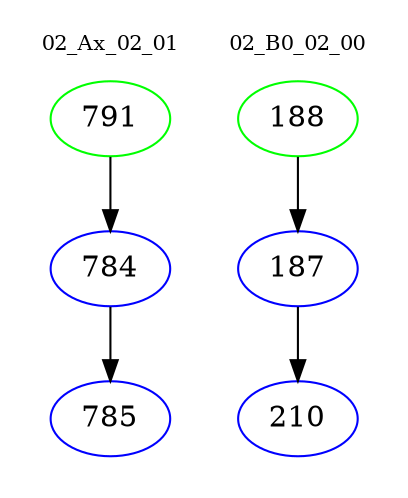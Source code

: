 digraph{
subgraph cluster_0 {
color = white
label = "02_Ax_02_01";
fontsize=10;
T0_791 [label="791", color="green"]
T0_791 -> T0_784 [color="black"]
T0_784 [label="784", color="blue"]
T0_784 -> T0_785 [color="black"]
T0_785 [label="785", color="blue"]
}
subgraph cluster_1 {
color = white
label = "02_B0_02_00";
fontsize=10;
T1_188 [label="188", color="green"]
T1_188 -> T1_187 [color="black"]
T1_187 [label="187", color="blue"]
T1_187 -> T1_210 [color="black"]
T1_210 [label="210", color="blue"]
}
}

